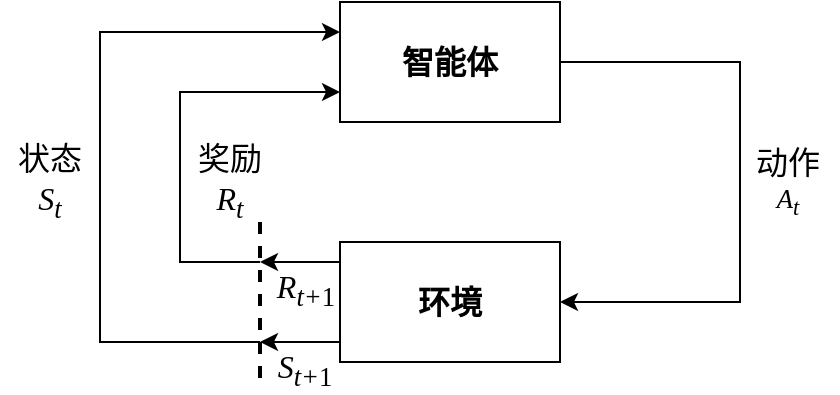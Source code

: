 <mxfile version="22.1.13" type="github">
  <diagram name="第 1 页" id="5hUh-e7LYVzBwPmCk2DY">
    <mxGraphModel dx="1422" dy="1857" grid="1" gridSize="10" guides="1" tooltips="1" connect="1" arrows="1" fold="1" page="0" pageScale="1" pageWidth="827" pageHeight="1169" math="0" shadow="0">
      <root>
        <mxCell id="0" />
        <mxCell id="1" parent="0" />
        <mxCell id="-2lI1kvxWh023HJQ2cCv-26" style="edgeStyle=orthogonalEdgeStyle;rounded=0;orthogonalLoop=1;jettySize=auto;html=1;exitX=1;exitY=0.5;exitDx=0;exitDy=0;entryX=1;entryY=0.5;entryDx=0;entryDy=0;fontFamily=宋体;" parent="1" source="-2lI1kvxWh023HJQ2cCv-1" target="-2lI1kvxWh023HJQ2cCv-2" edge="1">
          <mxGeometry relative="1" as="geometry">
            <Array as="points">
              <mxPoint x="400" y="110" />
              <mxPoint x="400" y="230" />
            </Array>
          </mxGeometry>
        </mxCell>
        <mxCell id="-2lI1kvxWh023HJQ2cCv-1" value="&lt;font style=&quot;font-size: 16px;&quot;&gt;&lt;b&gt;智能体&lt;/b&gt;&lt;/font&gt;" style="rounded=1;whiteSpace=wrap;html=1;fontFamily=宋体;arcSize=0;" parent="1" vertex="1">
          <mxGeometry x="200" y="80" width="110" height="60" as="geometry" />
        </mxCell>
        <mxCell id="-2lI1kvxWh023HJQ2cCv-2" value="&lt;font style=&quot;font-size: 16px;&quot;&gt;&lt;b&gt;环境&lt;/b&gt;&lt;/font&gt;" style="rounded=1;whiteSpace=wrap;html=1;fontFamily=宋体;arcSize=0;" parent="1" vertex="1">
          <mxGeometry x="200" y="200" width="110" height="60" as="geometry" />
        </mxCell>
        <mxCell id="-2lI1kvxWh023HJQ2cCv-41" style="edgeStyle=orthogonalEdgeStyle;rounded=0;orthogonalLoop=1;jettySize=auto;html=1;exitX=0.25;exitY=0.5;exitDx=0;exitDy=0;exitPerimeter=0;entryX=0;entryY=0.75;entryDx=0;entryDy=0;fontFamily=宋体;" parent="1" source="-2lI1kvxWh023HJQ2cCv-15" target="-2lI1kvxWh023HJQ2cCv-1" edge="1">
          <mxGeometry relative="1" as="geometry">
            <Array as="points">
              <mxPoint x="120" y="210" />
              <mxPoint x="120" y="125" />
            </Array>
          </mxGeometry>
        </mxCell>
        <mxCell id="-2lI1kvxWh023HJQ2cCv-42" style="edgeStyle=orthogonalEdgeStyle;rounded=0;orthogonalLoop=1;jettySize=auto;html=1;exitX=0.75;exitY=0.5;exitDx=0;exitDy=0;exitPerimeter=0;entryX=0;entryY=0.25;entryDx=0;entryDy=0;fontFamily=宋体;" parent="1" source="-2lI1kvxWh023HJQ2cCv-15" target="-2lI1kvxWh023HJQ2cCv-1" edge="1">
          <mxGeometry relative="1" as="geometry">
            <Array as="points">
              <mxPoint x="80" y="250" />
              <mxPoint x="80" y="95" />
            </Array>
          </mxGeometry>
        </mxCell>
        <mxCell id="-2lI1kvxWh023HJQ2cCv-15" value="" style="line;strokeWidth=2;direction=south;html=1;dashed=1;fontFamily=宋体;" parent="1" vertex="1">
          <mxGeometry x="155" y="190" width="10" height="80" as="geometry" />
        </mxCell>
        <mxCell id="-2lI1kvxWh023HJQ2cCv-28" value="&lt;font style=&quot;font-size: 16px;&quot;&gt;奖励&lt;br&gt;&lt;font face=&quot;Times New Roman&quot;&gt;&lt;i&gt;R&lt;sub&gt;t&lt;/sub&gt;&lt;/i&gt;&lt;/font&gt;&lt;br&gt;&lt;/font&gt;" style="text;html=1;strokeColor=none;fillColor=none;align=center;verticalAlign=middle;whiteSpace=wrap;rounded=0;fontFamily=宋体;" parent="1" vertex="1">
          <mxGeometry x="120" y="150" width="50" height="40" as="geometry" />
        </mxCell>
        <mxCell id="-2lI1kvxWh023HJQ2cCv-30" value="&lt;font style=&quot;font-size: 16px;&quot;&gt;状态&lt;br&gt;&lt;font face=&quot;Times New Roman&quot;&gt;&lt;i&gt;S&lt;sub&gt;t&lt;/sub&gt;&lt;/i&gt;&lt;/font&gt;&lt;br&gt;&lt;/font&gt;" style="text;html=1;strokeColor=none;fillColor=none;align=center;verticalAlign=middle;whiteSpace=wrap;rounded=0;fontFamily=宋体;" parent="1" vertex="1">
          <mxGeometry x="30" y="150" width="50" height="40" as="geometry" />
        </mxCell>
        <mxCell id="-2lI1kvxWh023HJQ2cCv-31" value="&lt;font style=&quot;&quot;&gt;&lt;span style=&quot;font-size: 16px;&quot;&gt;动作&lt;/span&gt;&lt;br&gt;&lt;span style=&quot;font-size: 13.333px;&quot;&gt;&lt;font face=&quot;Times New Roman&quot;&gt;&lt;i&gt;A&lt;sub&gt;t&lt;/sub&gt;&lt;/i&gt;&lt;/font&gt;&lt;/span&gt;&lt;br&gt;&lt;/font&gt;" style="text;html=1;strokeColor=none;fillColor=none;align=center;verticalAlign=middle;whiteSpace=wrap;rounded=0;fontFamily=宋体;" parent="1" vertex="1">
          <mxGeometry x="399" y="150" width="50" height="40" as="geometry" />
        </mxCell>
        <mxCell id="-2lI1kvxWh023HJQ2cCv-38" style="edgeStyle=orthogonalEdgeStyle;rounded=0;orthogonalLoop=1;jettySize=auto;html=1;exitX=0;exitY=0.75;exitDx=0;exitDy=0;entryX=0.75;entryY=0.5;entryDx=0;entryDy=0;entryPerimeter=0;fontFamily=宋体;" parent="1" source="-2lI1kvxWh023HJQ2cCv-2" target="-2lI1kvxWh023HJQ2cCv-15" edge="1">
          <mxGeometry relative="1" as="geometry">
            <Array as="points">
              <mxPoint x="200" y="250" />
            </Array>
          </mxGeometry>
        </mxCell>
        <mxCell id="-2lI1kvxWh023HJQ2cCv-39" style="edgeStyle=orthogonalEdgeStyle;rounded=0;orthogonalLoop=1;jettySize=auto;html=1;exitX=0;exitY=0.25;exitDx=0;exitDy=0;entryX=0.25;entryY=0.5;entryDx=0;entryDy=0;entryPerimeter=0;fontFamily=宋体;" parent="1" source="-2lI1kvxWh023HJQ2cCv-2" target="-2lI1kvxWh023HJQ2cCv-15" edge="1">
          <mxGeometry relative="1" as="geometry">
            <Array as="points">
              <mxPoint x="200" y="210" />
            </Array>
          </mxGeometry>
        </mxCell>
        <mxCell id="VnhAgksjnCN7tpwb4LmY-1" value="&lt;font style=&quot;font-size: 16px;&quot; face=&quot;Times New Roman&quot;&gt;&lt;i&gt;R&lt;/i&gt;&lt;sub style=&quot;&quot;&gt;&lt;i&gt;t+&lt;/i&gt;1&lt;/sub&gt;&lt;/font&gt;" style="text;html=1;strokeColor=none;fillColor=none;align=center;verticalAlign=middle;whiteSpace=wrap;rounded=0;" parent="1" vertex="1">
          <mxGeometry x="167.5" y="214" width="30" height="20" as="geometry" />
        </mxCell>
        <mxCell id="VnhAgksjnCN7tpwb4LmY-2" value="&lt;font style=&quot;font-size: 16px;&quot; face=&quot;Times New Roman&quot;&gt;&lt;i&gt;S&lt;/i&gt;&lt;sub style=&quot;&quot;&gt;&lt;i&gt;t+&lt;/i&gt;1&lt;/sub&gt;&lt;/font&gt;" style="text;html=1;strokeColor=none;fillColor=none;align=center;verticalAlign=middle;whiteSpace=wrap;rounded=0;" parent="1" vertex="1">
          <mxGeometry x="165" y="254" width="35" height="20" as="geometry" />
        </mxCell>
      </root>
    </mxGraphModel>
  </diagram>
</mxfile>
